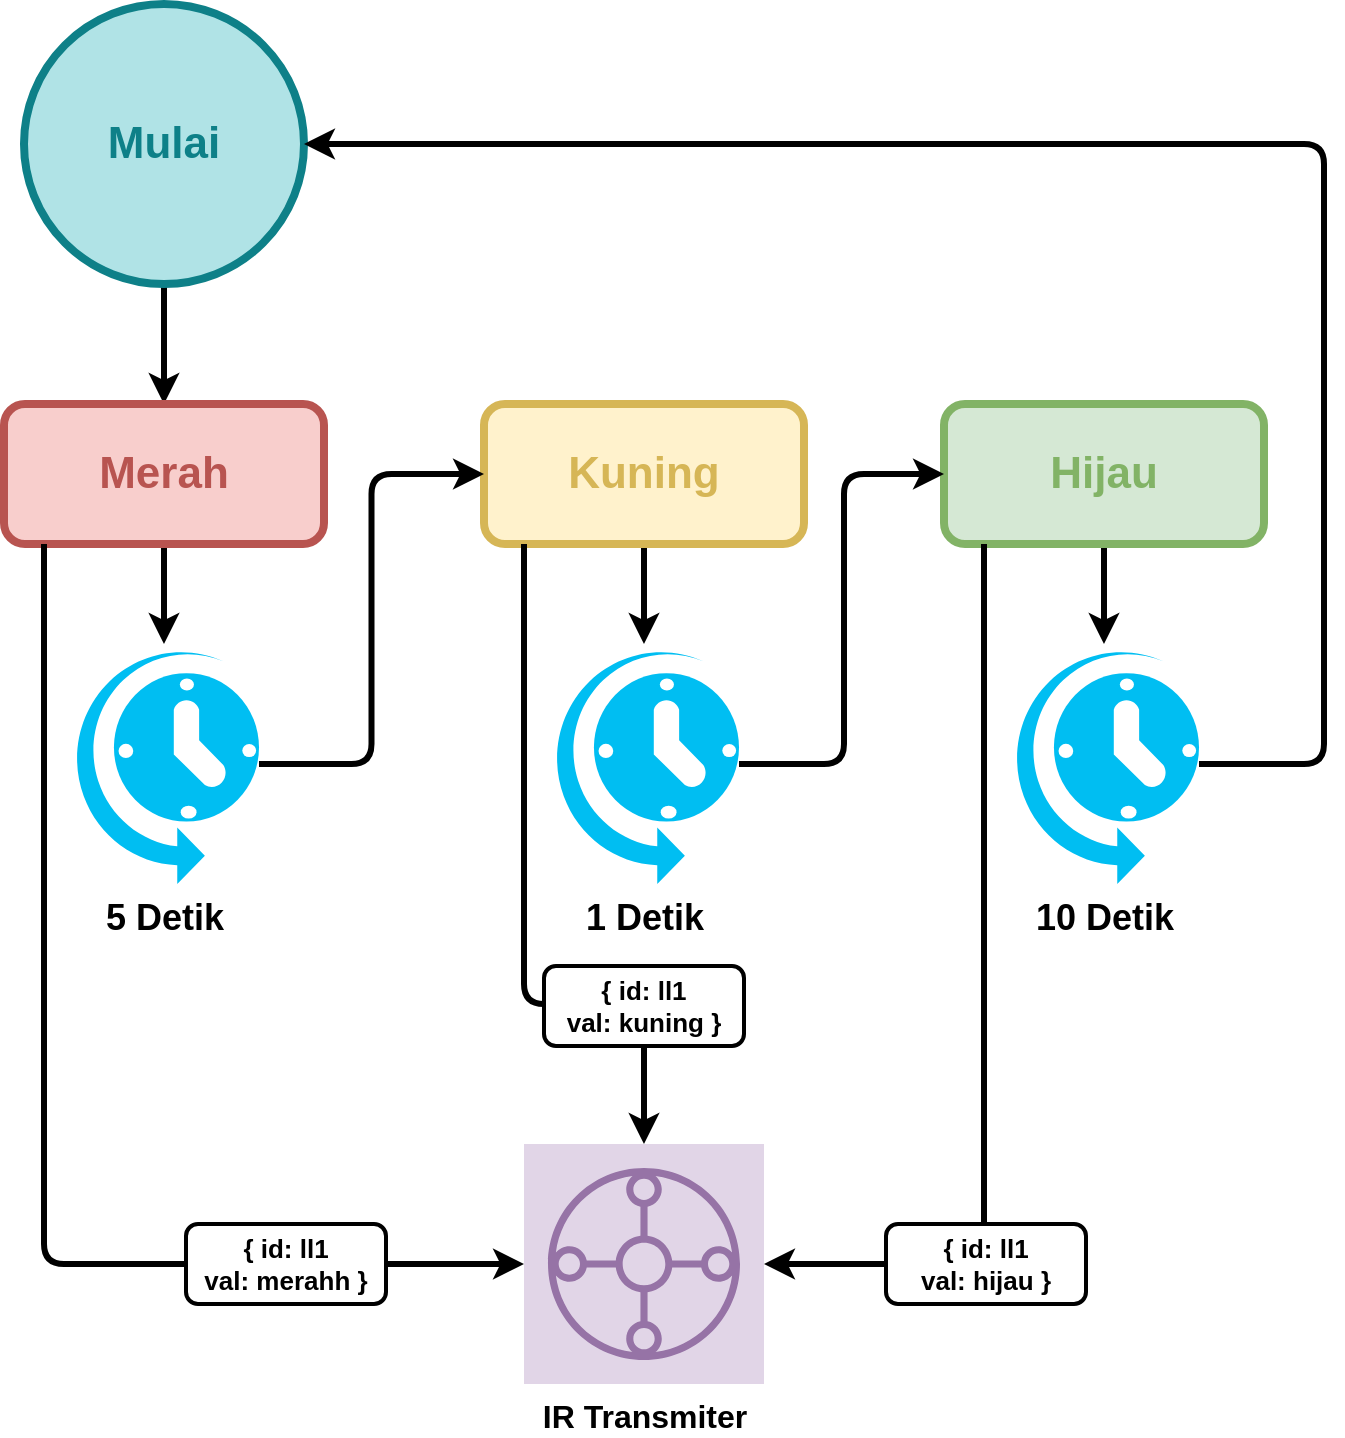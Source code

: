 <mxfile>
    <diagram id="nBs6KPEwt2rRH4-8kB8k" name="Lampu Lalulintas">
        <mxGraphModel dx="846" dy="757" grid="1" gridSize="10" guides="1" tooltips="1" connect="1" arrows="1" fold="1" page="1" pageScale="1" pageWidth="850" pageHeight="1100" math="0" shadow="0">
            <root>
                <mxCell id="0"/>
                <mxCell id="1" parent="0"/>
                <mxCell id="10" value="" style="edgeStyle=none;html=1;strokeWidth=3;" parent="1" source="2" target="3" edge="1">
                    <mxGeometry relative="1" as="geometry"/>
                </mxCell>
                <mxCell id="2" value="Mulai" style="ellipse;whiteSpace=wrap;html=1;strokeWidth=4;fontSize=22;fontStyle=1;fillColor=#b0e3e6;strokeColor=#0e8088;fontColor=light-dark(#0e8088, #ededed);" parent="1" vertex="1">
                    <mxGeometry x="50" y="120" width="140" height="140" as="geometry"/>
                </mxCell>
                <mxCell id="11" value="" style="edgeStyle=none;html=1;strokeWidth=3;" parent="1" source="3" target="9" edge="1">
                    <mxGeometry relative="1" as="geometry"/>
                </mxCell>
                <mxCell id="3" value="Merah" style="rounded=1;whiteSpace=wrap;html=1;fillColor=#f8cecc;strokeColor=#b85450;strokeWidth=4;fontStyle=1;fontSize=22;fontColor=light-dark(#b85450, #ededed);" parent="1" vertex="1">
                    <mxGeometry x="40" y="320" width="160" height="70" as="geometry"/>
                </mxCell>
                <mxCell id="14" value="" style="edgeStyle=none;html=1;strokeWidth=3;" parent="1" source="4" target="13" edge="1">
                    <mxGeometry relative="1" as="geometry"/>
                </mxCell>
                <mxCell id="4" value="Kuning" style="rounded=1;whiteSpace=wrap;html=1;fillColor=#fff2cc;strokeColor=#d6b656;strokeWidth=4;fontStyle=1;fontSize=22;fontColor=light-dark(#d6b656, #ededed);" parent="1" vertex="1">
                    <mxGeometry x="280" y="320" width="160" height="70" as="geometry"/>
                </mxCell>
                <mxCell id="17" value="" style="edgeStyle=none;html=1;strokeWidth=3;" parent="1" source="5" target="15" edge="1">
                    <mxGeometry relative="1" as="geometry"/>
                </mxCell>
                <mxCell id="5" value="Hijau" style="rounded=1;whiteSpace=wrap;html=1;fillColor=#d5e8d4;strokeColor=#82b366;strokeWidth=4;fontStyle=1;fontSize=22;fontColor=light-dark(#82b366, #ededed);" parent="1" vertex="1">
                    <mxGeometry x="510" y="320" width="160" height="70" as="geometry"/>
                </mxCell>
                <mxCell id="12" style="edgeStyle=orthogonalEdgeStyle;html=1;entryX=0;entryY=0.5;entryDx=0;entryDy=0;strokeWidth=3;" parent="1" source="9" target="4" edge="1">
                    <mxGeometry relative="1" as="geometry"/>
                </mxCell>
                <mxCell id="9" value="5 Detik" style="verticalLabelPosition=bottom;html=1;verticalAlign=top;align=center;strokeColor=none;fillColor=#00BEF2;shape=mxgraph.azure.scheduler;pointerEvents=1;fontSize=18;fontStyle=1" parent="1" vertex="1">
                    <mxGeometry x="72.5" y="440" width="95" height="120" as="geometry"/>
                </mxCell>
                <mxCell id="16" style="edgeStyle=orthogonalEdgeStyle;html=1;entryX=0;entryY=0.5;entryDx=0;entryDy=0;strokeWidth=3;" parent="1" source="13" target="5" edge="1">
                    <mxGeometry relative="1" as="geometry">
                        <Array as="points">
                            <mxPoint x="460" y="500"/>
                            <mxPoint x="460" y="355"/>
                        </Array>
                    </mxGeometry>
                </mxCell>
                <mxCell id="13" value="1 Detik" style="verticalLabelPosition=bottom;html=1;verticalAlign=top;align=center;strokeColor=none;fillColor=#00BEF2;shape=mxgraph.azure.scheduler;pointerEvents=1;fontSize=18;fontStyle=1" parent="1" vertex="1">
                    <mxGeometry x="312.5" y="440" width="95" height="120" as="geometry"/>
                </mxCell>
                <mxCell id="18" style="edgeStyle=orthogonalEdgeStyle;html=1;entryX=1;entryY=0.5;entryDx=0;entryDy=0;strokeWidth=3;" parent="1" source="15" target="2" edge="1">
                    <mxGeometry relative="1" as="geometry">
                        <Array as="points">
                            <mxPoint x="700" y="500"/>
                            <mxPoint x="700" y="190"/>
                        </Array>
                    </mxGeometry>
                </mxCell>
                <mxCell id="15" value="10 Detik" style="verticalLabelPosition=bottom;html=1;verticalAlign=top;align=center;strokeColor=none;fillColor=#00BEF2;shape=mxgraph.azure.scheduler;pointerEvents=1;fontSize=18;fontStyle=1;strokeWidth=3;" parent="1" vertex="1">
                    <mxGeometry x="542.5" y="440" width="95" height="120" as="geometry"/>
                </mxCell>
                <mxCell id="21" value="IR Transmiter" style="sketch=0;points=[[0,0,0],[0.25,0,0],[0.5,0,0],[0.75,0,0],[1,0,0],[0,1,0],[0.25,1,0],[0.5,1,0],[0.75,1,0],[1,1,0],[0,0.25,0],[0,0.5,0],[0,0.75,0],[1,0.25,0],[1,0.5,0],[1,0.75,0]];outlineConnect=0;fillColor=#e1d5e7;strokeColor=#9673a6;dashed=0;verticalLabelPosition=bottom;verticalAlign=top;align=center;html=1;fontSize=16;fontStyle=1;aspect=fixed;shape=mxgraph.aws4.resourceIcon;resIcon=mxgraph.aws4.transit_gateway;strokeWidth=1;" parent="1" vertex="1">
                    <mxGeometry x="300" y="690" width="120" height="120" as="geometry"/>
                </mxCell>
                <mxCell id="22" style="edgeStyle=orthogonalEdgeStyle;html=1;entryX=1;entryY=0.5;entryDx=0;entryDy=0;entryPerimeter=0;fontStyle=0;strokeWidth=3;" parent="1" source="5" target="21" edge="1">
                    <mxGeometry relative="1" as="geometry">
                        <Array as="points">
                            <mxPoint x="530" y="750"/>
                        </Array>
                    </mxGeometry>
                </mxCell>
                <mxCell id="23" style="edgeStyle=orthogonalEdgeStyle;html=1;entryX=0.5;entryY=0;entryDx=0;entryDy=0;entryPerimeter=0;fontStyle=0;strokeWidth=3;" parent="1" source="4" target="21" edge="1">
                    <mxGeometry relative="1" as="geometry">
                        <Array as="points">
                            <mxPoint x="300" y="620"/>
                            <mxPoint x="360" y="620"/>
                        </Array>
                    </mxGeometry>
                </mxCell>
                <mxCell id="24" style="edgeStyle=orthogonalEdgeStyle;html=1;entryX=0;entryY=0.5;entryDx=0;entryDy=0;entryPerimeter=0;fontStyle=0;strokeWidth=3;" parent="1" source="3" target="21" edge="1">
                    <mxGeometry relative="1" as="geometry">
                        <Array as="points">
                            <mxPoint x="60" y="750"/>
                        </Array>
                    </mxGeometry>
                </mxCell>
                <mxCell id="25" value="{ id: ll1&lt;div&gt;val: merahh }&lt;/div&gt;" style="rounded=1;whiteSpace=wrap;html=1;fontStyle=1;fontSize=13;strokeWidth=2;" parent="1" vertex="1">
                    <mxGeometry x="131" y="730" width="100" height="40" as="geometry"/>
                </mxCell>
                <mxCell id="27" value="{ id: ll1&lt;div&gt;val: kuning }&lt;/div&gt;" style="rounded=1;whiteSpace=wrap;html=1;fontStyle=1;fontSize=13;strokeWidth=2;" parent="1" vertex="1">
                    <mxGeometry x="310" y="601" width="100" height="40" as="geometry"/>
                </mxCell>
                <mxCell id="28" value="{ id: ll1&lt;div&gt;val: hijau }&lt;/div&gt;" style="rounded=1;whiteSpace=wrap;html=1;fontStyle=1;fontSize=13;strokeWidth=2;" parent="1" vertex="1">
                    <mxGeometry x="481" y="730" width="100" height="40" as="geometry"/>
                </mxCell>
            </root>
        </mxGraphModel>
    </diagram>
    <diagram id="APQXnnP9T0qjljoypIMI" name="Halte">
        <mxGraphModel dx="866" dy="622" grid="1" gridSize="10" guides="1" tooltips="1" connect="1" arrows="1" fold="1" page="1" pageScale="1" pageWidth="850" pageHeight="1100" math="0" shadow="0">
            <root>
                <mxCell id="0"/>
                <mxCell id="1" parent="0"/>
                <mxCell id="fl0oeHQGdTs-kHQolp1y-1" value="" style="edgeStyle=none;html=1;strokeWidth=3;entryX=0.5;entryY=0;entryDx=0;entryDy=0;entryPerimeter=0;" parent="1" source="fl0oeHQGdTs-kHQolp1y-2" target="fl0oeHQGdTs-kHQolp1y-22" edge="1">
                    <mxGeometry relative="1" as="geometry">
                        <mxPoint x="120" y="320" as="targetPoint"/>
                    </mxGeometry>
                </mxCell>
                <mxCell id="fl0oeHQGdTs-kHQolp1y-2" value="Mulai" style="ellipse;whiteSpace=wrap;html=1;strokeWidth=4;fontSize=22;fontStyle=1;fillColor=#b0e3e6;strokeColor=#0e8088;" parent="1" vertex="1">
                    <mxGeometry x="50" y="120" width="140" height="140" as="geometry"/>
                </mxCell>
                <mxCell id="E5LmazStk1Cv9m7NQY0E-1" style="edgeStyle=orthogonalEdgeStyle;html=1;entryX=1;entryY=0.5;entryDx=0;entryDy=0;strokeWidth=3;" parent="1" source="fl0oeHQGdTs-kHQolp1y-22" target="fl0oeHQGdTs-kHQolp1y-2" edge="1">
                    <mxGeometry relative="1" as="geometry">
                        <Array as="points">
                            <mxPoint x="240" y="440"/>
                            <mxPoint x="240" y="190"/>
                        </Array>
                    </mxGeometry>
                </mxCell>
                <mxCell id="fl0oeHQGdTs-kHQolp1y-22" value="IR Transmiter" style="sketch=0;points=[[0,0,0],[0.25,0,0],[0.5,0,0],[0.75,0,0],[1,0,0],[0,1,0],[0.25,1,0],[0.5,1,0],[0.75,1,0],[1,1,0],[0,0.25,0],[0,0.5,0],[0,0.75,0],[1,0.25,0],[1,0.5,0],[1,0.75,0]];outlineConnect=0;fillColor=#e1d5e7;strokeColor=#9673a6;dashed=0;verticalLabelPosition=bottom;verticalAlign=top;align=center;html=1;fontSize=16;fontStyle=1;aspect=fixed;shape=mxgraph.aws4.resourceIcon;resIcon=mxgraph.aws4.transit_gateway;strokeWidth=1;" parent="1" vertex="1">
                    <mxGeometry x="60" y="380" width="120" height="120" as="geometry"/>
                </mxCell>
                <mxCell id="GsLRHJ7tuZgYiObDvUwQ-1" value="{ id: h-a&lt;div&gt;val: 1 }&lt;/div&gt;" style="rounded=1;whiteSpace=wrap;html=1;fontStyle=1;fontSize=13;strokeWidth=2;" parent="1" vertex="1">
                    <mxGeometry x="70" y="292" width="100" height="40" as="geometry"/>
                </mxCell>
            </root>
        </mxGraphModel>
    </diagram>
    <diagram id="lJbjti_hxWXp452RQWpA" name="Bus">
        <mxGraphModel dx="866" dy="622" grid="1" gridSize="10" guides="1" tooltips="1" connect="1" arrows="1" fold="1" page="1" pageScale="1" pageWidth="850" pageHeight="1100" math="0" shadow="0">
            <root>
                <mxCell id="0"/>
                <mxCell id="1" parent="0"/>
                <mxCell id="ZeWXpjUi9dAmiH1b3cRA-1" value="" style="edgeStyle=none;html=1;strokeWidth=3;entryX=0.5;entryY=0;entryDx=0;entryDy=0;entryPerimeter=0;" parent="1" source="ZeWXpjUi9dAmiH1b3cRA-2" target="ZeWXpjUi9dAmiH1b3cRA-15" edge="1">
                    <mxGeometry relative="1" as="geometry">
                        <mxPoint x="120" y="320" as="targetPoint"/>
                    </mxGeometry>
                </mxCell>
                <mxCell id="ZeWXpjUi9dAmiH1b3cRA-2" value="Mulai" style="ellipse;whiteSpace=wrap;html=1;strokeWidth=4;fontSize=22;fontStyle=1;fillColor=#b0e3e6;strokeColor=#0e8088;" parent="1" vertex="1">
                    <mxGeometry x="50" y="120" width="140" height="140" as="geometry"/>
                </mxCell>
                <mxCell id="xSTVfk9e81M707gcjQ7M-2" value="" style="edgeStyle=none;html=1;strokeWidth=3;" parent="1" source="ZeWXpjUi9dAmiH1b3cRA-15" target="xSTVfk9e81M707gcjQ7M-1" edge="1">
                    <mxGeometry relative="1" as="geometry"/>
                </mxCell>
                <mxCell id="ZeWXpjUi9dAmiH1b3cRA-15" value="IR Receiver" style="sketch=0;points=[[0,0,0],[0.25,0,0],[0.5,0,0],[0.75,0,0],[1,0,0],[0,1,0],[0.25,1,0],[0.5,1,0],[0.75,1,0],[1,1,0],[0,0.25,0],[0,0.5,0],[0,0.75,0],[1,0.25,0],[1,0.5,0],[1,0.75,0]];outlineConnect=0;fillColor=#e1d5e7;strokeColor=#9673a6;dashed=0;verticalLabelPosition=bottom;verticalAlign=top;align=center;html=1;fontSize=16;fontStyle=1;aspect=fixed;shape=mxgraph.aws4.resourceIcon;resIcon=mxgraph.aws4.transit_gateway;strokeWidth=1;" parent="1" vertex="1">
                    <mxGeometry x="60" y="350" width="120" height="120" as="geometry"/>
                </mxCell>
                <mxCell id="xSTVfk9e81M707gcjQ7M-1" value="id == ll" style="rounded=1;whiteSpace=wrap;html=1;strokeWidth=3;" parent="1" vertex="1">
                    <mxGeometry x="240" y="385" width="90" height="50" as="geometry"/>
                </mxCell>
            </root>
        </mxGraphModel>
    </diagram>
</mxfile>